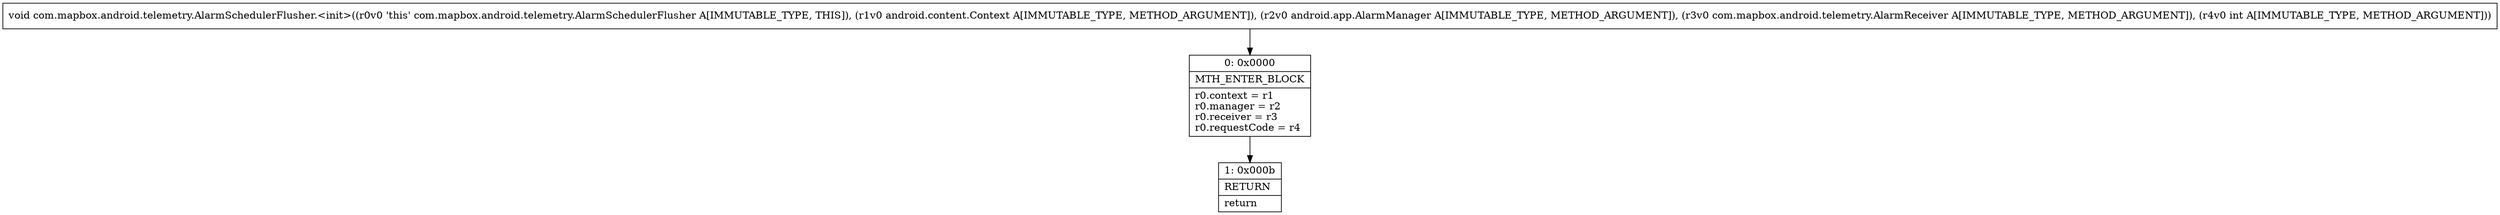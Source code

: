 digraph "CFG forcom.mapbox.android.telemetry.AlarmSchedulerFlusher.\<init\>(Landroid\/content\/Context;Landroid\/app\/AlarmManager;Lcom\/mapbox\/android\/telemetry\/AlarmReceiver;I)V" {
Node_0 [shape=record,label="{0\:\ 0x0000|MTH_ENTER_BLOCK\l|r0.context = r1\lr0.manager = r2\lr0.receiver = r3\lr0.requestCode = r4\l}"];
Node_1 [shape=record,label="{1\:\ 0x000b|RETURN\l|return\l}"];
MethodNode[shape=record,label="{void com.mapbox.android.telemetry.AlarmSchedulerFlusher.\<init\>((r0v0 'this' com.mapbox.android.telemetry.AlarmSchedulerFlusher A[IMMUTABLE_TYPE, THIS]), (r1v0 android.content.Context A[IMMUTABLE_TYPE, METHOD_ARGUMENT]), (r2v0 android.app.AlarmManager A[IMMUTABLE_TYPE, METHOD_ARGUMENT]), (r3v0 com.mapbox.android.telemetry.AlarmReceiver A[IMMUTABLE_TYPE, METHOD_ARGUMENT]), (r4v0 int A[IMMUTABLE_TYPE, METHOD_ARGUMENT])) }"];
MethodNode -> Node_0;
Node_0 -> Node_1;
}

